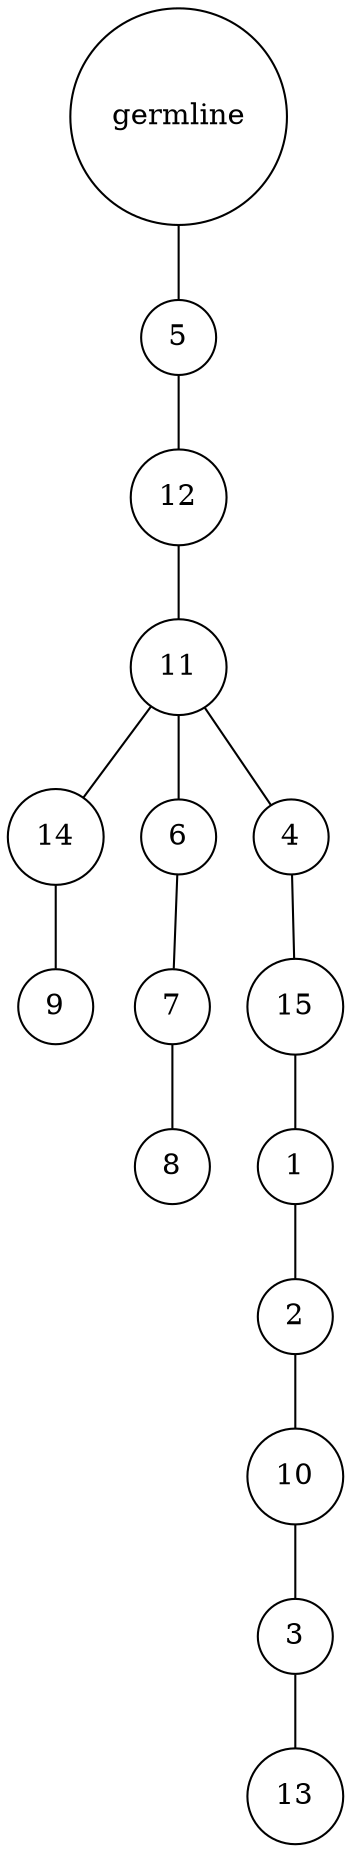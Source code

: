 graph {
	rankdir=UD;
	splines=line;
	node [shape=circle]
	"0x7fc5d0561f10" [label="germline"];
	"0x7fc5d0561f40" [label="5"];
	"0x7fc5d0561f10" -- "0x7fc5d0561f40" ;
	"0x7fc5d0561f70" [label="12"];
	"0x7fc5d0561f40" -- "0x7fc5d0561f70" ;
	"0x7fc5d0561fa0" [label="11"];
	"0x7fc5d0561f70" -- "0x7fc5d0561fa0" ;
	"0x7fc5d0561fd0" [label="14"];
	"0x7fc5d0561fa0" -- "0x7fc5d0561fd0" ;
	"0x7fc5fb170040" [label="9"];
	"0x7fc5d0561fd0" -- "0x7fc5fb170040" ;
	"0x7fc5fb170070" [label="6"];
	"0x7fc5d0561fa0" -- "0x7fc5fb170070" ;
	"0x7fc5fb1700a0" [label="7"];
	"0x7fc5fb170070" -- "0x7fc5fb1700a0" ;
	"0x7fc5fb1700d0" [label="8"];
	"0x7fc5fb1700a0" -- "0x7fc5fb1700d0" ;
	"0x7fc5fb170100" [label="4"];
	"0x7fc5d0561fa0" -- "0x7fc5fb170100" ;
	"0x7fc5fb170130" [label="15"];
	"0x7fc5fb170100" -- "0x7fc5fb170130" ;
	"0x7fc5fb170160" [label="1"];
	"0x7fc5fb170130" -- "0x7fc5fb170160" ;
	"0x7fc5fb170190" [label="2"];
	"0x7fc5fb170160" -- "0x7fc5fb170190" ;
	"0x7fc5fb1701c0" [label="10"];
	"0x7fc5fb170190" -- "0x7fc5fb1701c0" ;
	"0x7fc5fb1701f0" [label="3"];
	"0x7fc5fb1701c0" -- "0x7fc5fb1701f0" ;
	"0x7fc5fb170220" [label="13"];
	"0x7fc5fb1701f0" -- "0x7fc5fb170220" ;
}
